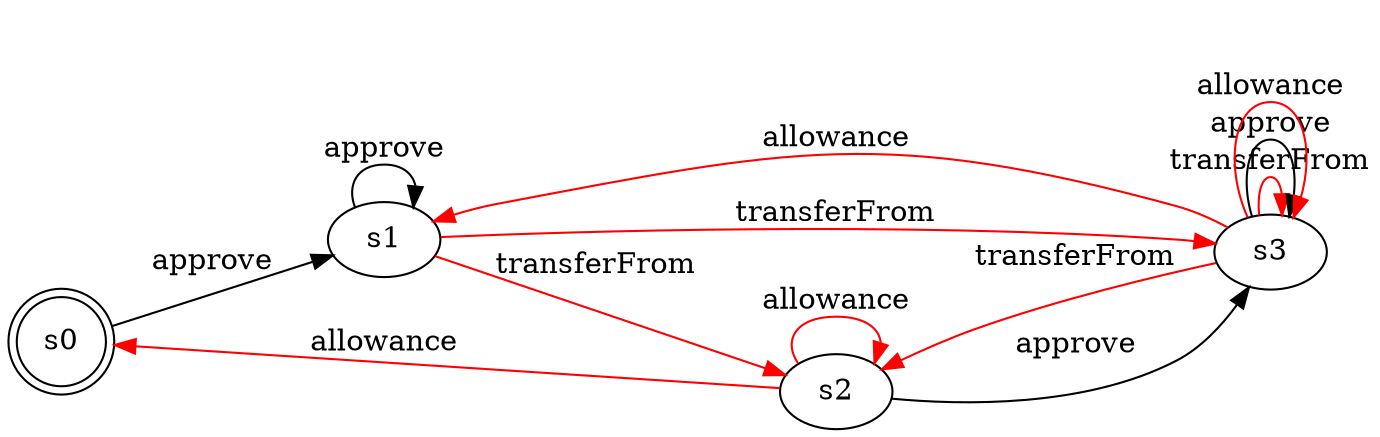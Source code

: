 digraph simple { 
  rankdir="LR"
  s0 [ shape="doublecircle" ]
  s0->s1 [
    label= "approve"
  ] ;
  s1->s2 [
    color = "red"label= "transferFrom"
  ] ;
  s1->s3 [
    color = "red"label= "transferFrom"
  ] ;
  s1->s1 [
    label= "approve"
  ] ;
  s2->s3 [
    label= "approve"
  ] ;
  s2->s0 [
    color = "red"label= "allowance"
  ] ;
  s2->s2 [
    color = "red"label= "allowance"
  ] ;
  s3->s2 [
    color = "red"label= "transferFrom"
  ] ;
  s3->s3 [
    color = "red"label= "transferFrom"
  ] ;
  s3->s3 [
    label= "approve"
  ] ;
  s3->s1 [
    color = "red"label= "allowance"
  ] ;
  s3->s3 [
    color = "red"label= "allowance"
  ] ;
}

